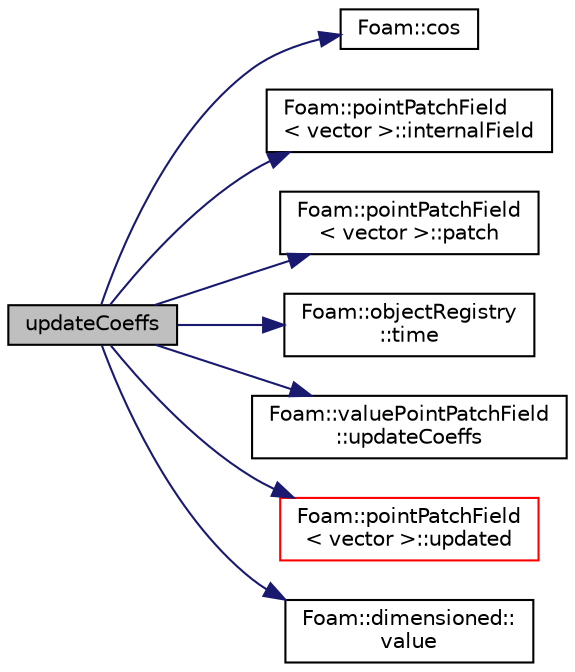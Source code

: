 digraph "updateCoeffs"
{
  bgcolor="transparent";
  edge [fontname="Helvetica",fontsize="10",labelfontname="Helvetica",labelfontsize="10"];
  node [fontname="Helvetica",fontsize="10",shape=record];
  rankdir="LR";
  Node42 [label="updateCoeffs",height=0.2,width=0.4,color="black", fillcolor="grey75", style="filled", fontcolor="black"];
  Node42 -> Node43 [color="midnightblue",fontsize="10",style="solid",fontname="Helvetica"];
  Node43 [label="Foam::cos",height=0.2,width=0.4,color="black",URL="$a21851.html#aebb41a148f7cf44b63e12f69e487e49f"];
  Node42 -> Node44 [color="midnightblue",fontsize="10",style="solid",fontname="Helvetica"];
  Node44 [label="Foam::pointPatchField\l\< vector \>::internalField",height=0.2,width=0.4,color="black",URL="$a23773.html#a435fb78c6d01646a7b5fe2fc4806bfd7",tooltip="Return dimensioned internal field reference. "];
  Node42 -> Node45 [color="midnightblue",fontsize="10",style="solid",fontname="Helvetica"];
  Node45 [label="Foam::pointPatchField\l\< vector \>::patch",height=0.2,width=0.4,color="black",URL="$a23773.html#a959f0f8f6c67e27d8400c57d718e7335",tooltip="Return patch. "];
  Node42 -> Node46 [color="midnightblue",fontsize="10",style="solid",fontname="Helvetica"];
  Node46 [label="Foam::objectRegistry\l::time",height=0.2,width=0.4,color="black",URL="$a27433.html#a0d94096809fe3376b29a2a29ca11bb18",tooltip="Return time. "];
  Node42 -> Node47 [color="midnightblue",fontsize="10",style="solid",fontname="Helvetica"];
  Node47 [label="Foam::valuePointPatchField\l::updateCoeffs",height=0.2,width=0.4,color="black",URL="$a27681.html#a7e24eafac629d3733181cd942d4c902f",tooltip="Update the coefficients associated with the patch field. "];
  Node42 -> Node48 [color="midnightblue",fontsize="10",style="solid",fontname="Helvetica"];
  Node48 [label="Foam::pointPatchField\l\< vector \>::updated",height=0.2,width=0.4,color="red",URL="$a23773.html#adb515d6ca9be66613efaaeb72c9709db",tooltip="Return true if the boundary condition has already been updated. "];
  Node42 -> Node53 [color="midnightblue",fontsize="10",style="solid",fontname="Helvetica"];
  Node53 [label="Foam::dimensioned::\lvalue",height=0.2,width=0.4,color="black",URL="$a27473.html#a7948200a26c85fc3a83ffa510a91d668",tooltip="Return const reference to value. "];
}
